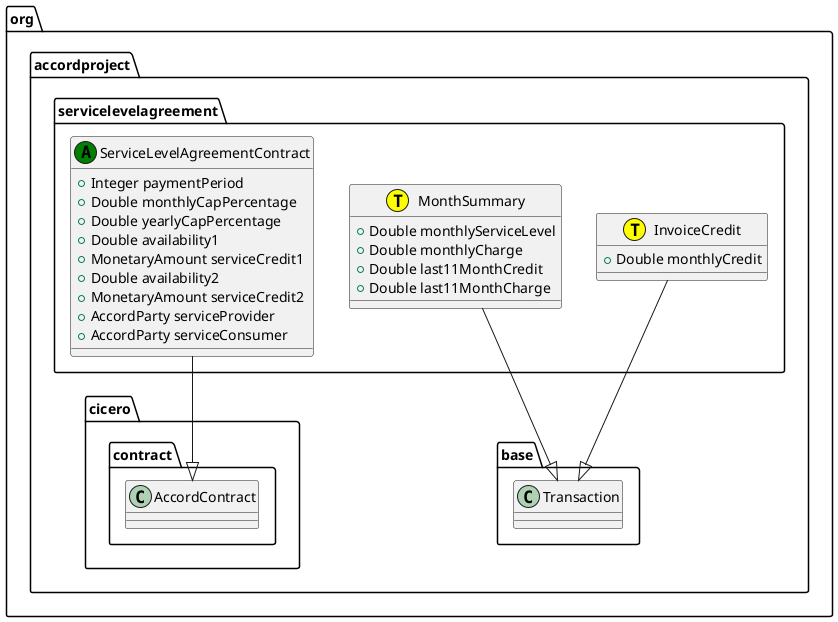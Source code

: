 @startuml
class org.accordproject.servicelevelagreement.ServiceLevelAgreementContract << (A,green) >> {
   + Integer paymentPeriod
   + Double monthlyCapPercentage
   + Double yearlyCapPercentage
   + Double availability1
   + MonetaryAmount serviceCredit1
   + Double availability2
   + MonetaryAmount serviceCredit2
   + AccordParty serviceProvider
   + AccordParty serviceConsumer
}
org.accordproject.servicelevelagreement.ServiceLevelAgreementContract --|> org.accordproject.cicero.contract.AccordContract
class org.accordproject.servicelevelagreement.MonthSummary << (T,yellow) >> {
   + Double monthlyServiceLevel
   + Double monthlyCharge
   + Double last11MonthCredit
   + Double last11MonthCharge
}
org.accordproject.servicelevelagreement.MonthSummary --|> org.accordproject.base.Transaction
class org.accordproject.servicelevelagreement.InvoiceCredit << (T,yellow) >> {
   + Double monthlyCredit
}
org.accordproject.servicelevelagreement.InvoiceCredit --|> org.accordproject.base.Transaction
@enduml
